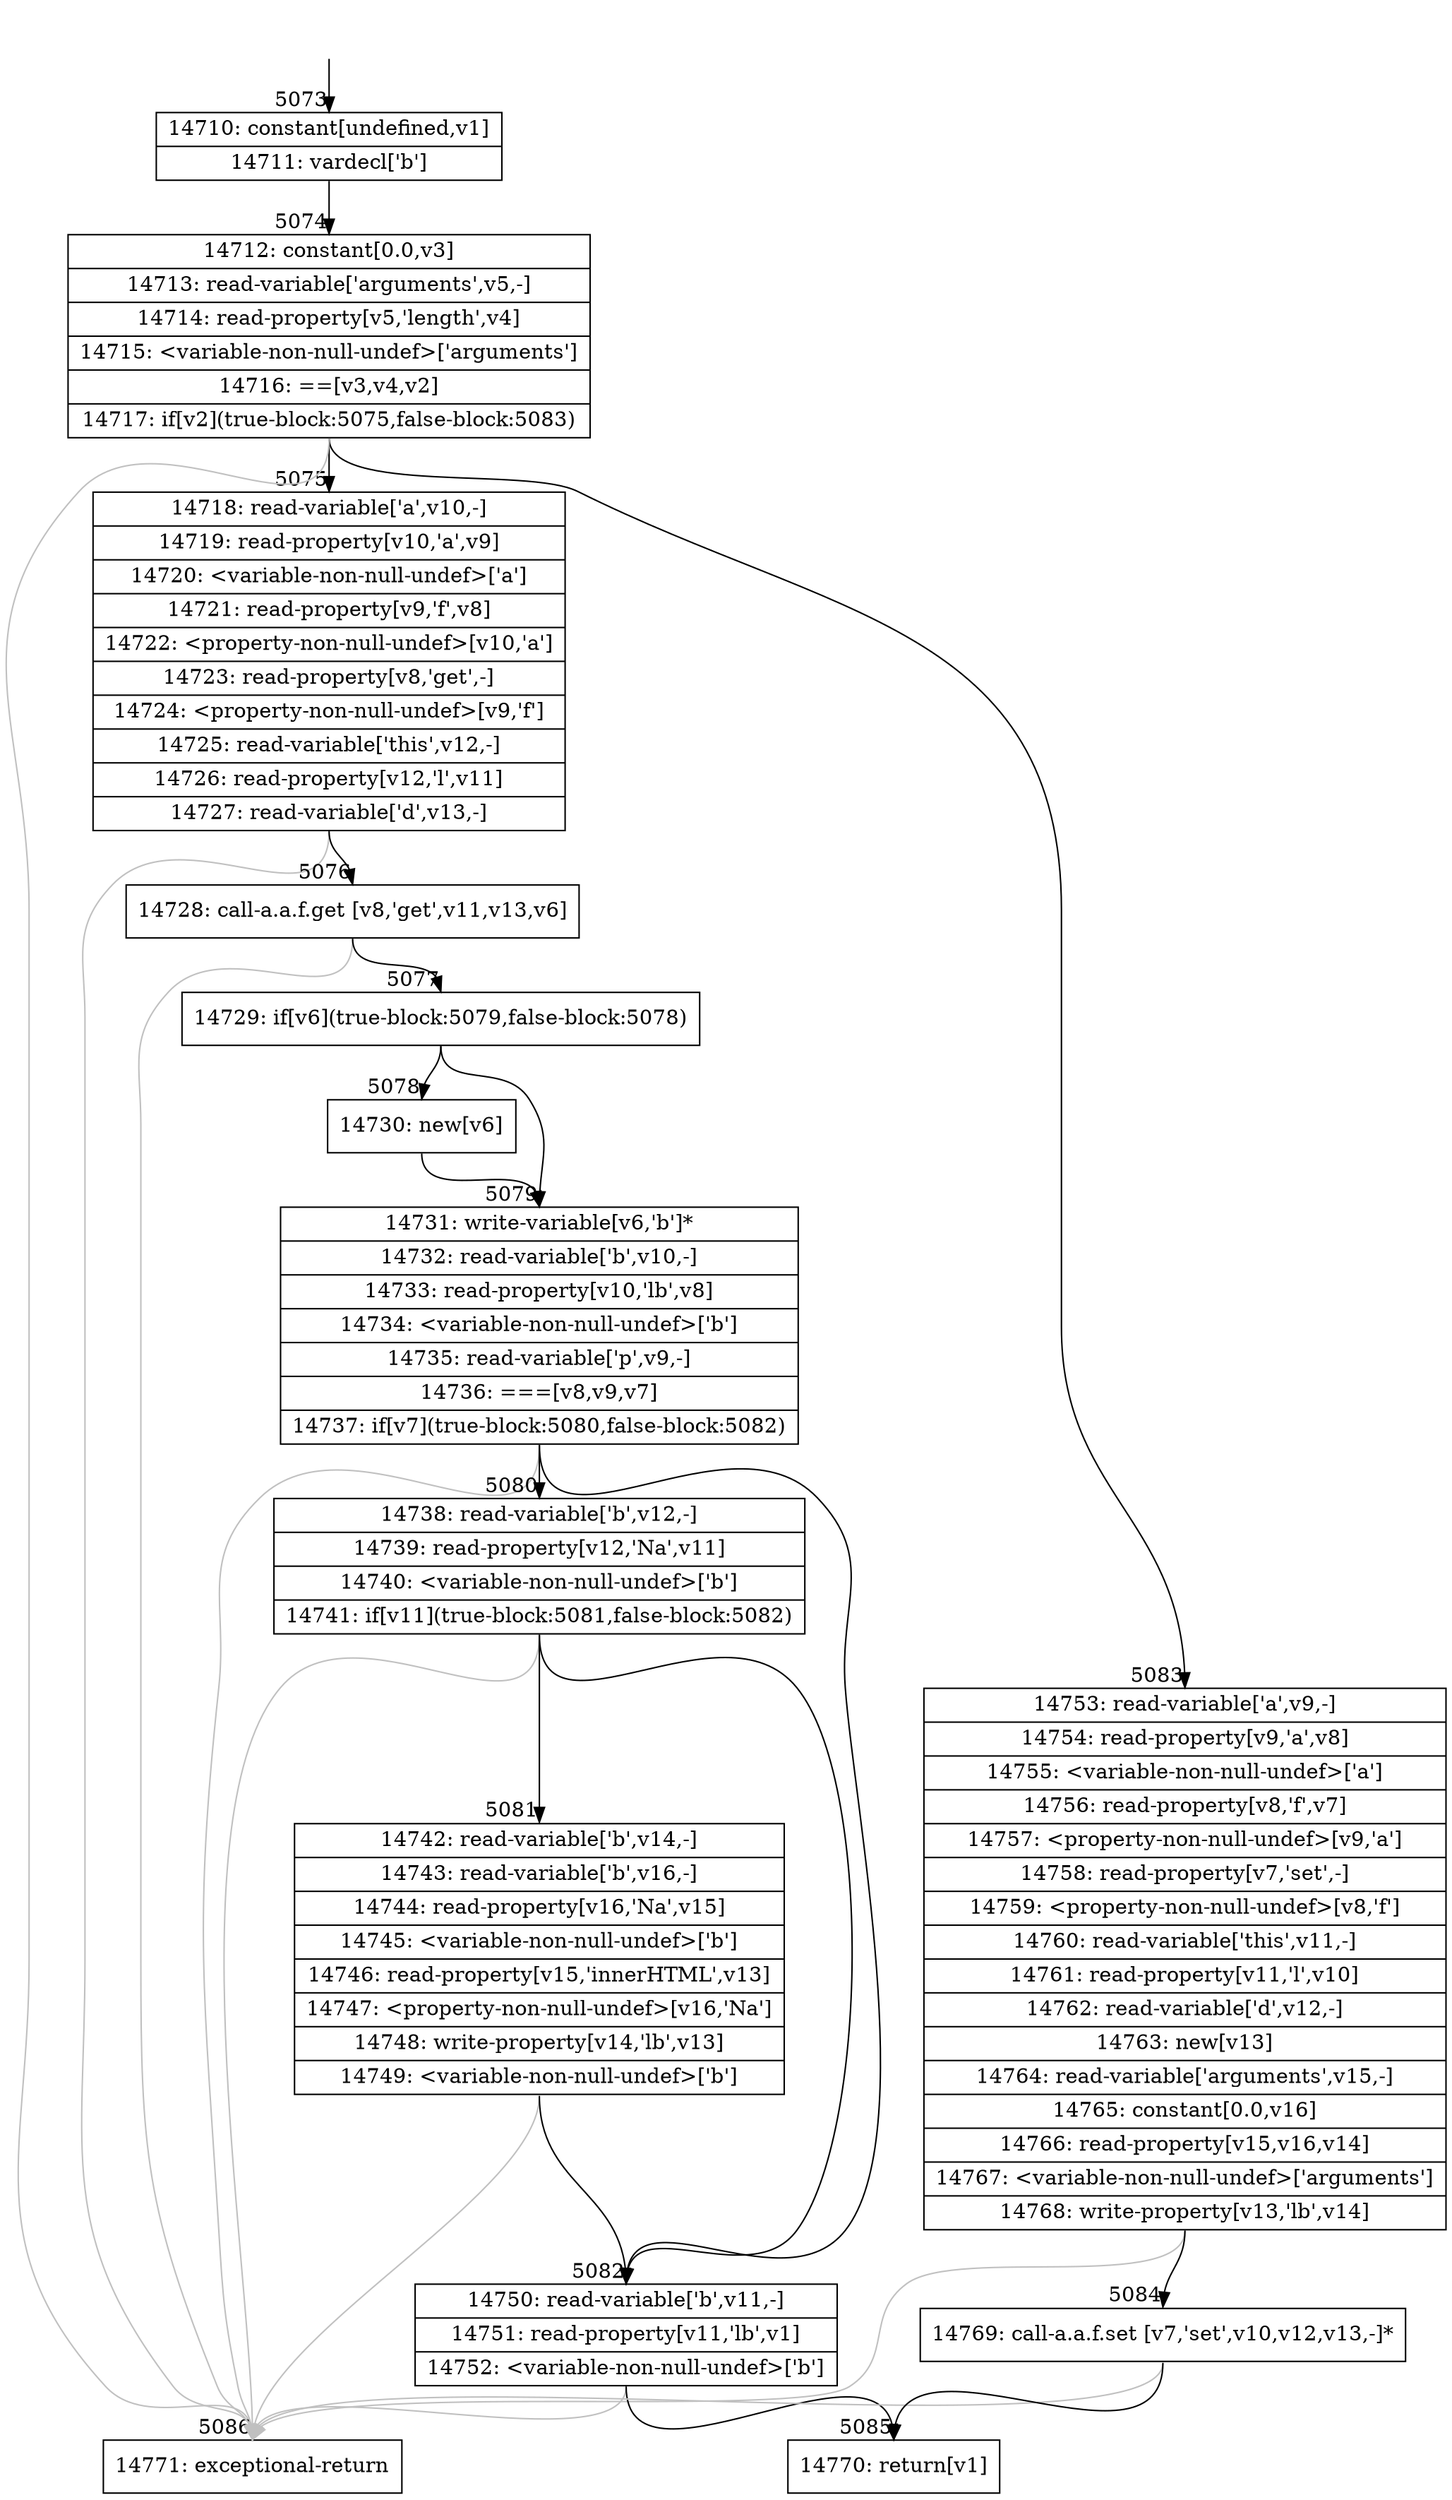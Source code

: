 digraph {
rankdir="TD"
BB_entry428[shape=none,label=""];
BB_entry428 -> BB5073 [tailport=s, headport=n, headlabel="    5073"]
BB5073 [shape=record label="{14710: constant[undefined,v1]|14711: vardecl['b']}" ] 
BB5073 -> BB5074 [tailport=s, headport=n, headlabel="      5074"]
BB5074 [shape=record label="{14712: constant[0.0,v3]|14713: read-variable['arguments',v5,-]|14714: read-property[v5,'length',v4]|14715: \<variable-non-null-undef\>['arguments']|14716: ==[v3,v4,v2]|14717: if[v2](true-block:5075,false-block:5083)}" ] 
BB5074 -> BB5075 [tailport=s, headport=n, headlabel="      5075"]
BB5074 -> BB5083 [tailport=s, headport=n, headlabel="      5083"]
BB5074 -> BB5086 [tailport=s, headport=n, color=gray, headlabel="      5086"]
BB5075 [shape=record label="{14718: read-variable['a',v10,-]|14719: read-property[v10,'a',v9]|14720: \<variable-non-null-undef\>['a']|14721: read-property[v9,'f',v8]|14722: \<property-non-null-undef\>[v10,'a']|14723: read-property[v8,'get',-]|14724: \<property-non-null-undef\>[v9,'f']|14725: read-variable['this',v12,-]|14726: read-property[v12,'l',v11]|14727: read-variable['d',v13,-]}" ] 
BB5075 -> BB5076 [tailport=s, headport=n, headlabel="      5076"]
BB5075 -> BB5086 [tailport=s, headport=n, color=gray]
BB5076 [shape=record label="{14728: call-a.a.f.get [v8,'get',v11,v13,v6]}" ] 
BB5076 -> BB5077 [tailport=s, headport=n, headlabel="      5077"]
BB5076 -> BB5086 [tailport=s, headport=n, color=gray]
BB5077 [shape=record label="{14729: if[v6](true-block:5079,false-block:5078)}" ] 
BB5077 -> BB5079 [tailport=s, headport=n, headlabel="      5079"]
BB5077 -> BB5078 [tailport=s, headport=n, headlabel="      5078"]
BB5078 [shape=record label="{14730: new[v6]}" ] 
BB5078 -> BB5079 [tailport=s, headport=n]
BB5079 [shape=record label="{14731: write-variable[v6,'b']*|14732: read-variable['b',v10,-]|14733: read-property[v10,'lb',v8]|14734: \<variable-non-null-undef\>['b']|14735: read-variable['p',v9,-]|14736: ===[v8,v9,v7]|14737: if[v7](true-block:5080,false-block:5082)}" ] 
BB5079 -> BB5082 [tailport=s, headport=n, headlabel="      5082"]
BB5079 -> BB5080 [tailport=s, headport=n, headlabel="      5080"]
BB5079 -> BB5086 [tailport=s, headport=n, color=gray]
BB5080 [shape=record label="{14738: read-variable['b',v12,-]|14739: read-property[v12,'Na',v11]|14740: \<variable-non-null-undef\>['b']|14741: if[v11](true-block:5081,false-block:5082)}" ] 
BB5080 -> BB5082 [tailport=s, headport=n]
BB5080 -> BB5081 [tailport=s, headport=n, headlabel="      5081"]
BB5080 -> BB5086 [tailport=s, headport=n, color=gray]
BB5081 [shape=record label="{14742: read-variable['b',v14,-]|14743: read-variable['b',v16,-]|14744: read-property[v16,'Na',v15]|14745: \<variable-non-null-undef\>['b']|14746: read-property[v15,'innerHTML',v13]|14747: \<property-non-null-undef\>[v16,'Na']|14748: write-property[v14,'lb',v13]|14749: \<variable-non-null-undef\>['b']}" ] 
BB5081 -> BB5082 [tailport=s, headport=n]
BB5081 -> BB5086 [tailport=s, headport=n, color=gray]
BB5082 [shape=record label="{14750: read-variable['b',v11,-]|14751: read-property[v11,'lb',v1]|14752: \<variable-non-null-undef\>['b']}" ] 
BB5082 -> BB5085 [tailport=s, headport=n, headlabel="      5085"]
BB5082 -> BB5086 [tailport=s, headport=n, color=gray]
BB5083 [shape=record label="{14753: read-variable['a',v9,-]|14754: read-property[v9,'a',v8]|14755: \<variable-non-null-undef\>['a']|14756: read-property[v8,'f',v7]|14757: \<property-non-null-undef\>[v9,'a']|14758: read-property[v7,'set',-]|14759: \<property-non-null-undef\>[v8,'f']|14760: read-variable['this',v11,-]|14761: read-property[v11,'l',v10]|14762: read-variable['d',v12,-]|14763: new[v13]|14764: read-variable['arguments',v15,-]|14765: constant[0.0,v16]|14766: read-property[v15,v16,v14]|14767: \<variable-non-null-undef\>['arguments']|14768: write-property[v13,'lb',v14]}" ] 
BB5083 -> BB5084 [tailport=s, headport=n, headlabel="      5084"]
BB5083 -> BB5086 [tailport=s, headport=n, color=gray]
BB5084 [shape=record label="{14769: call-a.a.f.set [v7,'set',v10,v12,v13,-]*}" ] 
BB5084 -> BB5085 [tailport=s, headport=n]
BB5084 -> BB5086 [tailport=s, headport=n, color=gray]
BB5085 [shape=record label="{14770: return[v1]}" ] 
BB5086 [shape=record label="{14771: exceptional-return}" ] 
}
